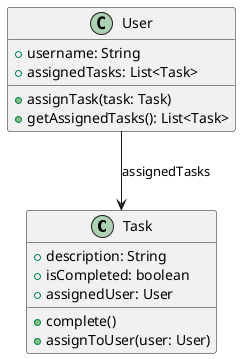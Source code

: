 @startuml
!define Entity class
!define AggregateStart class
!define AggregateEnd -[hidden]->

Entity Task {
  + description: String
  + isCompleted: boolean
  + assignedUser: User
  + complete()
  + assignToUser(user: User)
}

Entity User {
  + username: String
  + assignedTasks: List<Task>
  + assignTask(task: Task)
  + getAssignedTasks(): List<Task>
}

User --> Task: assignedTasks
@enduml
